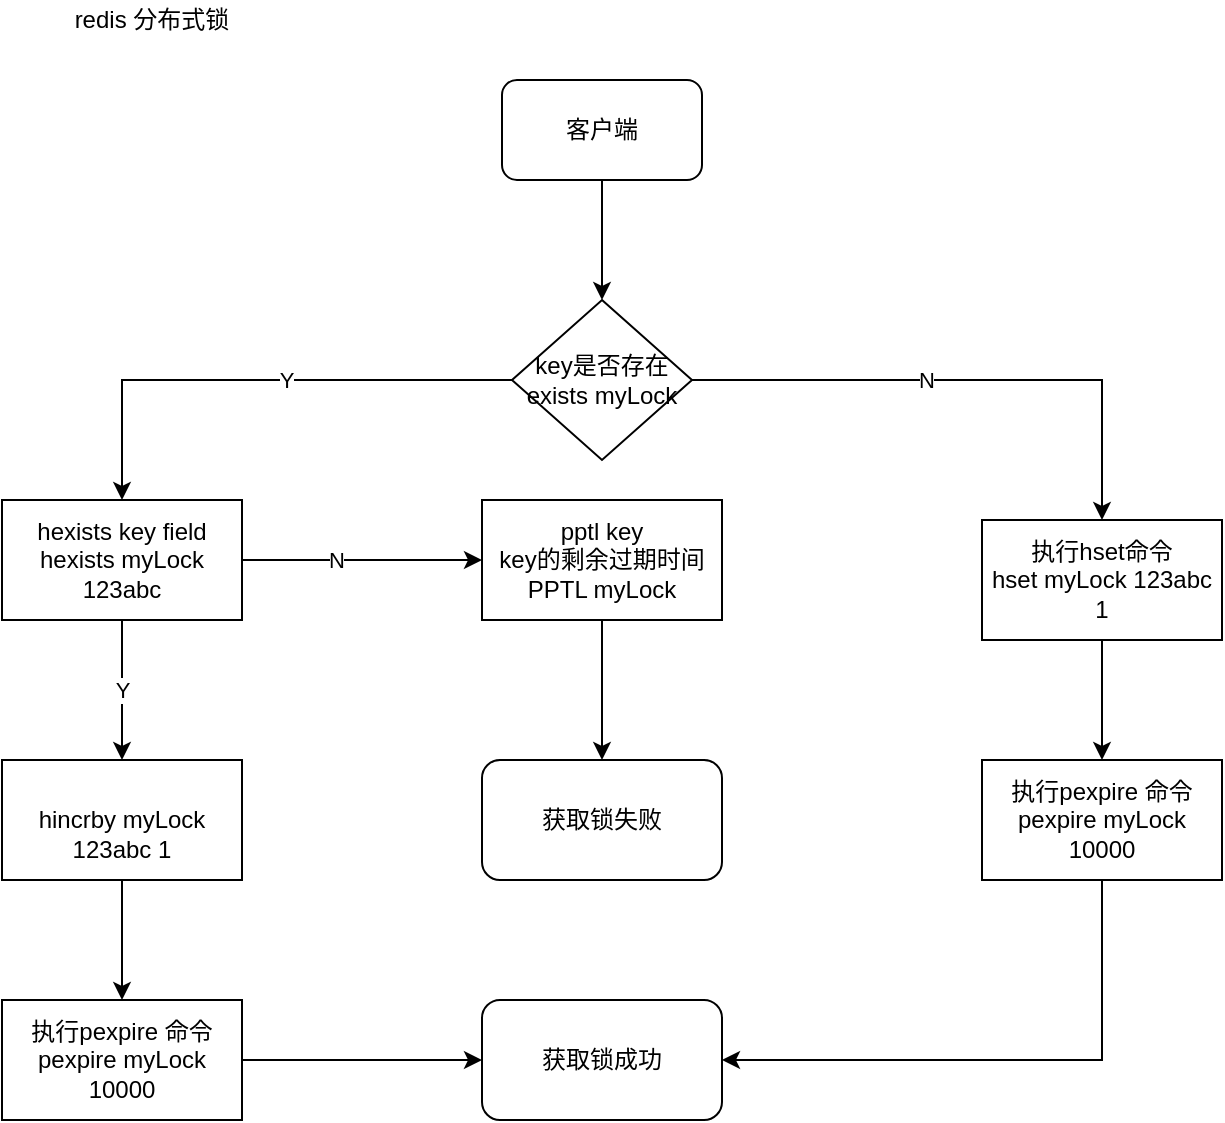 <mxfile version="14.1.9" type="github">
  <diagram id="kpl2dcWsY0xD0GeVpO5R" name="Page-1">
    <mxGraphModel dx="1117" dy="670" grid="1" gridSize="10" guides="1" tooltips="1" connect="1" arrows="1" fold="1" page="1" pageScale="1" pageWidth="827" pageHeight="1169" math="0" shadow="0">
      <root>
        <mxCell id="0" />
        <mxCell id="1" parent="0" />
        <mxCell id="efk5Vp5pkJLRVK2lP7jx-1" value="redis 分布式锁" style="text;html=1;strokeColor=none;fillColor=none;align=center;verticalAlign=middle;whiteSpace=wrap;rounded=0;" vertex="1" parent="1">
          <mxGeometry x="110" y="70" width="110" height="20" as="geometry" />
        </mxCell>
        <mxCell id="efk5Vp5pkJLRVK2lP7jx-4" style="edgeStyle=orthogonalEdgeStyle;rounded=0;orthogonalLoop=1;jettySize=auto;html=1;entryX=0.5;entryY=0;entryDx=0;entryDy=0;" edge="1" parent="1" source="efk5Vp5pkJLRVK2lP7jx-2" target="efk5Vp5pkJLRVK2lP7jx-3">
          <mxGeometry relative="1" as="geometry" />
        </mxCell>
        <mxCell id="efk5Vp5pkJLRVK2lP7jx-2" value="客户端" style="rounded=1;whiteSpace=wrap;html=1;" vertex="1" parent="1">
          <mxGeometry x="340" y="110" width="100" height="50" as="geometry" />
        </mxCell>
        <mxCell id="efk5Vp5pkJLRVK2lP7jx-5" style="edgeStyle=orthogonalEdgeStyle;rounded=0;orthogonalLoop=1;jettySize=auto;html=1;" edge="1" parent="1" source="efk5Vp5pkJLRVK2lP7jx-3" target="efk5Vp5pkJLRVK2lP7jx-13">
          <mxGeometry relative="1" as="geometry">
            <mxPoint x="150" y="260" as="targetPoint" />
          </mxGeometry>
        </mxCell>
        <mxCell id="efk5Vp5pkJLRVK2lP7jx-9" value="Y" style="edgeLabel;html=1;align=center;verticalAlign=middle;resizable=0;points=[];" vertex="1" connectable="0" parent="efk5Vp5pkJLRVK2lP7jx-5">
          <mxGeometry x="-0.115" relative="1" as="geometry">
            <mxPoint as="offset" />
          </mxGeometry>
        </mxCell>
        <mxCell id="efk5Vp5pkJLRVK2lP7jx-6" style="edgeStyle=orthogonalEdgeStyle;rounded=0;orthogonalLoop=1;jettySize=auto;html=1;" edge="1" parent="1" source="efk5Vp5pkJLRVK2lP7jx-3" target="efk5Vp5pkJLRVK2lP7jx-10">
          <mxGeometry relative="1" as="geometry">
            <mxPoint x="640" y="260" as="targetPoint" />
          </mxGeometry>
        </mxCell>
        <mxCell id="efk5Vp5pkJLRVK2lP7jx-7" value="N" style="edgeLabel;html=1;align=center;verticalAlign=middle;resizable=0;points=[];" vertex="1" connectable="0" parent="efk5Vp5pkJLRVK2lP7jx-6">
          <mxGeometry x="-0.154" y="-3" relative="1" as="geometry">
            <mxPoint y="-3" as="offset" />
          </mxGeometry>
        </mxCell>
        <mxCell id="efk5Vp5pkJLRVK2lP7jx-3" value="key是否存在&lt;br&gt;exists myLock" style="rhombus;whiteSpace=wrap;html=1;" vertex="1" parent="1">
          <mxGeometry x="345" y="220" width="90" height="80" as="geometry" />
        </mxCell>
        <mxCell id="efk5Vp5pkJLRVK2lP7jx-12" value="" style="edgeStyle=orthogonalEdgeStyle;rounded=0;orthogonalLoop=1;jettySize=auto;html=1;" edge="1" parent="1" source="efk5Vp5pkJLRVK2lP7jx-10" target="efk5Vp5pkJLRVK2lP7jx-11">
          <mxGeometry relative="1" as="geometry" />
        </mxCell>
        <mxCell id="efk5Vp5pkJLRVK2lP7jx-10" value="执行hset命令&lt;br&gt;hset myLock 123abc 1" style="rounded=0;whiteSpace=wrap;html=1;" vertex="1" parent="1">
          <mxGeometry x="580" y="330" width="120" height="60" as="geometry" />
        </mxCell>
        <mxCell id="efk5Vp5pkJLRVK2lP7jx-29" style="edgeStyle=orthogonalEdgeStyle;rounded=0;orthogonalLoop=1;jettySize=auto;html=1;entryX=1;entryY=0.5;entryDx=0;entryDy=0;exitX=0.5;exitY=1;exitDx=0;exitDy=0;" edge="1" parent="1" source="efk5Vp5pkJLRVK2lP7jx-11" target="efk5Vp5pkJLRVK2lP7jx-22">
          <mxGeometry relative="1" as="geometry" />
        </mxCell>
        <mxCell id="efk5Vp5pkJLRVK2lP7jx-11" value="执行pexpire 命令&lt;br&gt;pexpire myLock 10000" style="rounded=0;whiteSpace=wrap;html=1;" vertex="1" parent="1">
          <mxGeometry x="580" y="450" width="120" height="60" as="geometry" />
        </mxCell>
        <mxCell id="efk5Vp5pkJLRVK2lP7jx-14" style="edgeStyle=orthogonalEdgeStyle;rounded=0;orthogonalLoop=1;jettySize=auto;html=1;" edge="1" parent="1" source="efk5Vp5pkJLRVK2lP7jx-13" target="efk5Vp5pkJLRVK2lP7jx-16">
          <mxGeometry relative="1" as="geometry">
            <mxPoint x="320" y="350" as="targetPoint" />
          </mxGeometry>
        </mxCell>
        <mxCell id="efk5Vp5pkJLRVK2lP7jx-15" value="N" style="edgeLabel;html=1;align=center;verticalAlign=middle;resizable=0;points=[];" vertex="1" connectable="0" parent="efk5Vp5pkJLRVK2lP7jx-14">
          <mxGeometry x="-0.224" relative="1" as="geometry">
            <mxPoint as="offset" />
          </mxGeometry>
        </mxCell>
        <mxCell id="efk5Vp5pkJLRVK2lP7jx-27" value="Y" style="edgeStyle=orthogonalEdgeStyle;rounded=0;orthogonalLoop=1;jettySize=auto;html=1;" edge="1" parent="1" source="efk5Vp5pkJLRVK2lP7jx-13" target="efk5Vp5pkJLRVK2lP7jx-25">
          <mxGeometry relative="1" as="geometry" />
        </mxCell>
        <mxCell id="efk5Vp5pkJLRVK2lP7jx-13" value="hexists key field&lt;br&gt;hexists myLock 123abc" style="rounded=0;whiteSpace=wrap;html=1;" vertex="1" parent="1">
          <mxGeometry x="90" y="320" width="120" height="60" as="geometry" />
        </mxCell>
        <mxCell id="efk5Vp5pkJLRVK2lP7jx-18" style="edgeStyle=orthogonalEdgeStyle;rounded=0;orthogonalLoop=1;jettySize=auto;html=1;entryX=0.5;entryY=0;entryDx=0;entryDy=0;" edge="1" parent="1" source="efk5Vp5pkJLRVK2lP7jx-16" target="efk5Vp5pkJLRVK2lP7jx-17">
          <mxGeometry relative="1" as="geometry" />
        </mxCell>
        <mxCell id="efk5Vp5pkJLRVK2lP7jx-16" value="pptl key&lt;br&gt;key的剩余过期时间&lt;br&gt;PPTL myLock" style="rounded=0;whiteSpace=wrap;html=1;" vertex="1" parent="1">
          <mxGeometry x="330" y="320" width="120" height="60" as="geometry" />
        </mxCell>
        <mxCell id="efk5Vp5pkJLRVK2lP7jx-17" value="获取锁失败" style="rounded=1;whiteSpace=wrap;html=1;" vertex="1" parent="1">
          <mxGeometry x="330" y="450" width="120" height="60" as="geometry" />
        </mxCell>
        <mxCell id="efk5Vp5pkJLRVK2lP7jx-30" value="" style="edgeStyle=orthogonalEdgeStyle;rounded=0;orthogonalLoop=1;jettySize=auto;html=1;" edge="1" parent="1" source="efk5Vp5pkJLRVK2lP7jx-19" target="efk5Vp5pkJLRVK2lP7jx-22">
          <mxGeometry relative="1" as="geometry" />
        </mxCell>
        <mxCell id="efk5Vp5pkJLRVK2lP7jx-19" value="执行pexpire 命令&lt;br&gt;pexpire myLock 10000" style="rounded=0;whiteSpace=wrap;html=1;" vertex="1" parent="1">
          <mxGeometry x="90" y="570" width="120" height="60" as="geometry" />
        </mxCell>
        <mxCell id="efk5Vp5pkJLRVK2lP7jx-22" value="获取锁成功" style="rounded=1;whiteSpace=wrap;html=1;" vertex="1" parent="1">
          <mxGeometry x="330" y="570" width="120" height="60" as="geometry" />
        </mxCell>
        <mxCell id="efk5Vp5pkJLRVK2lP7jx-28" value="" style="edgeStyle=orthogonalEdgeStyle;rounded=0;orthogonalLoop=1;jettySize=auto;html=1;" edge="1" parent="1" source="efk5Vp5pkJLRVK2lP7jx-25" target="efk5Vp5pkJLRVK2lP7jx-19">
          <mxGeometry relative="1" as="geometry" />
        </mxCell>
        <mxCell id="efk5Vp5pkJLRVK2lP7jx-25" value="&lt;br&gt;hincrby myLock 123abc 1" style="rounded=0;whiteSpace=wrap;html=1;" vertex="1" parent="1">
          <mxGeometry x="90" y="450" width="120" height="60" as="geometry" />
        </mxCell>
      </root>
    </mxGraphModel>
  </diagram>
</mxfile>
